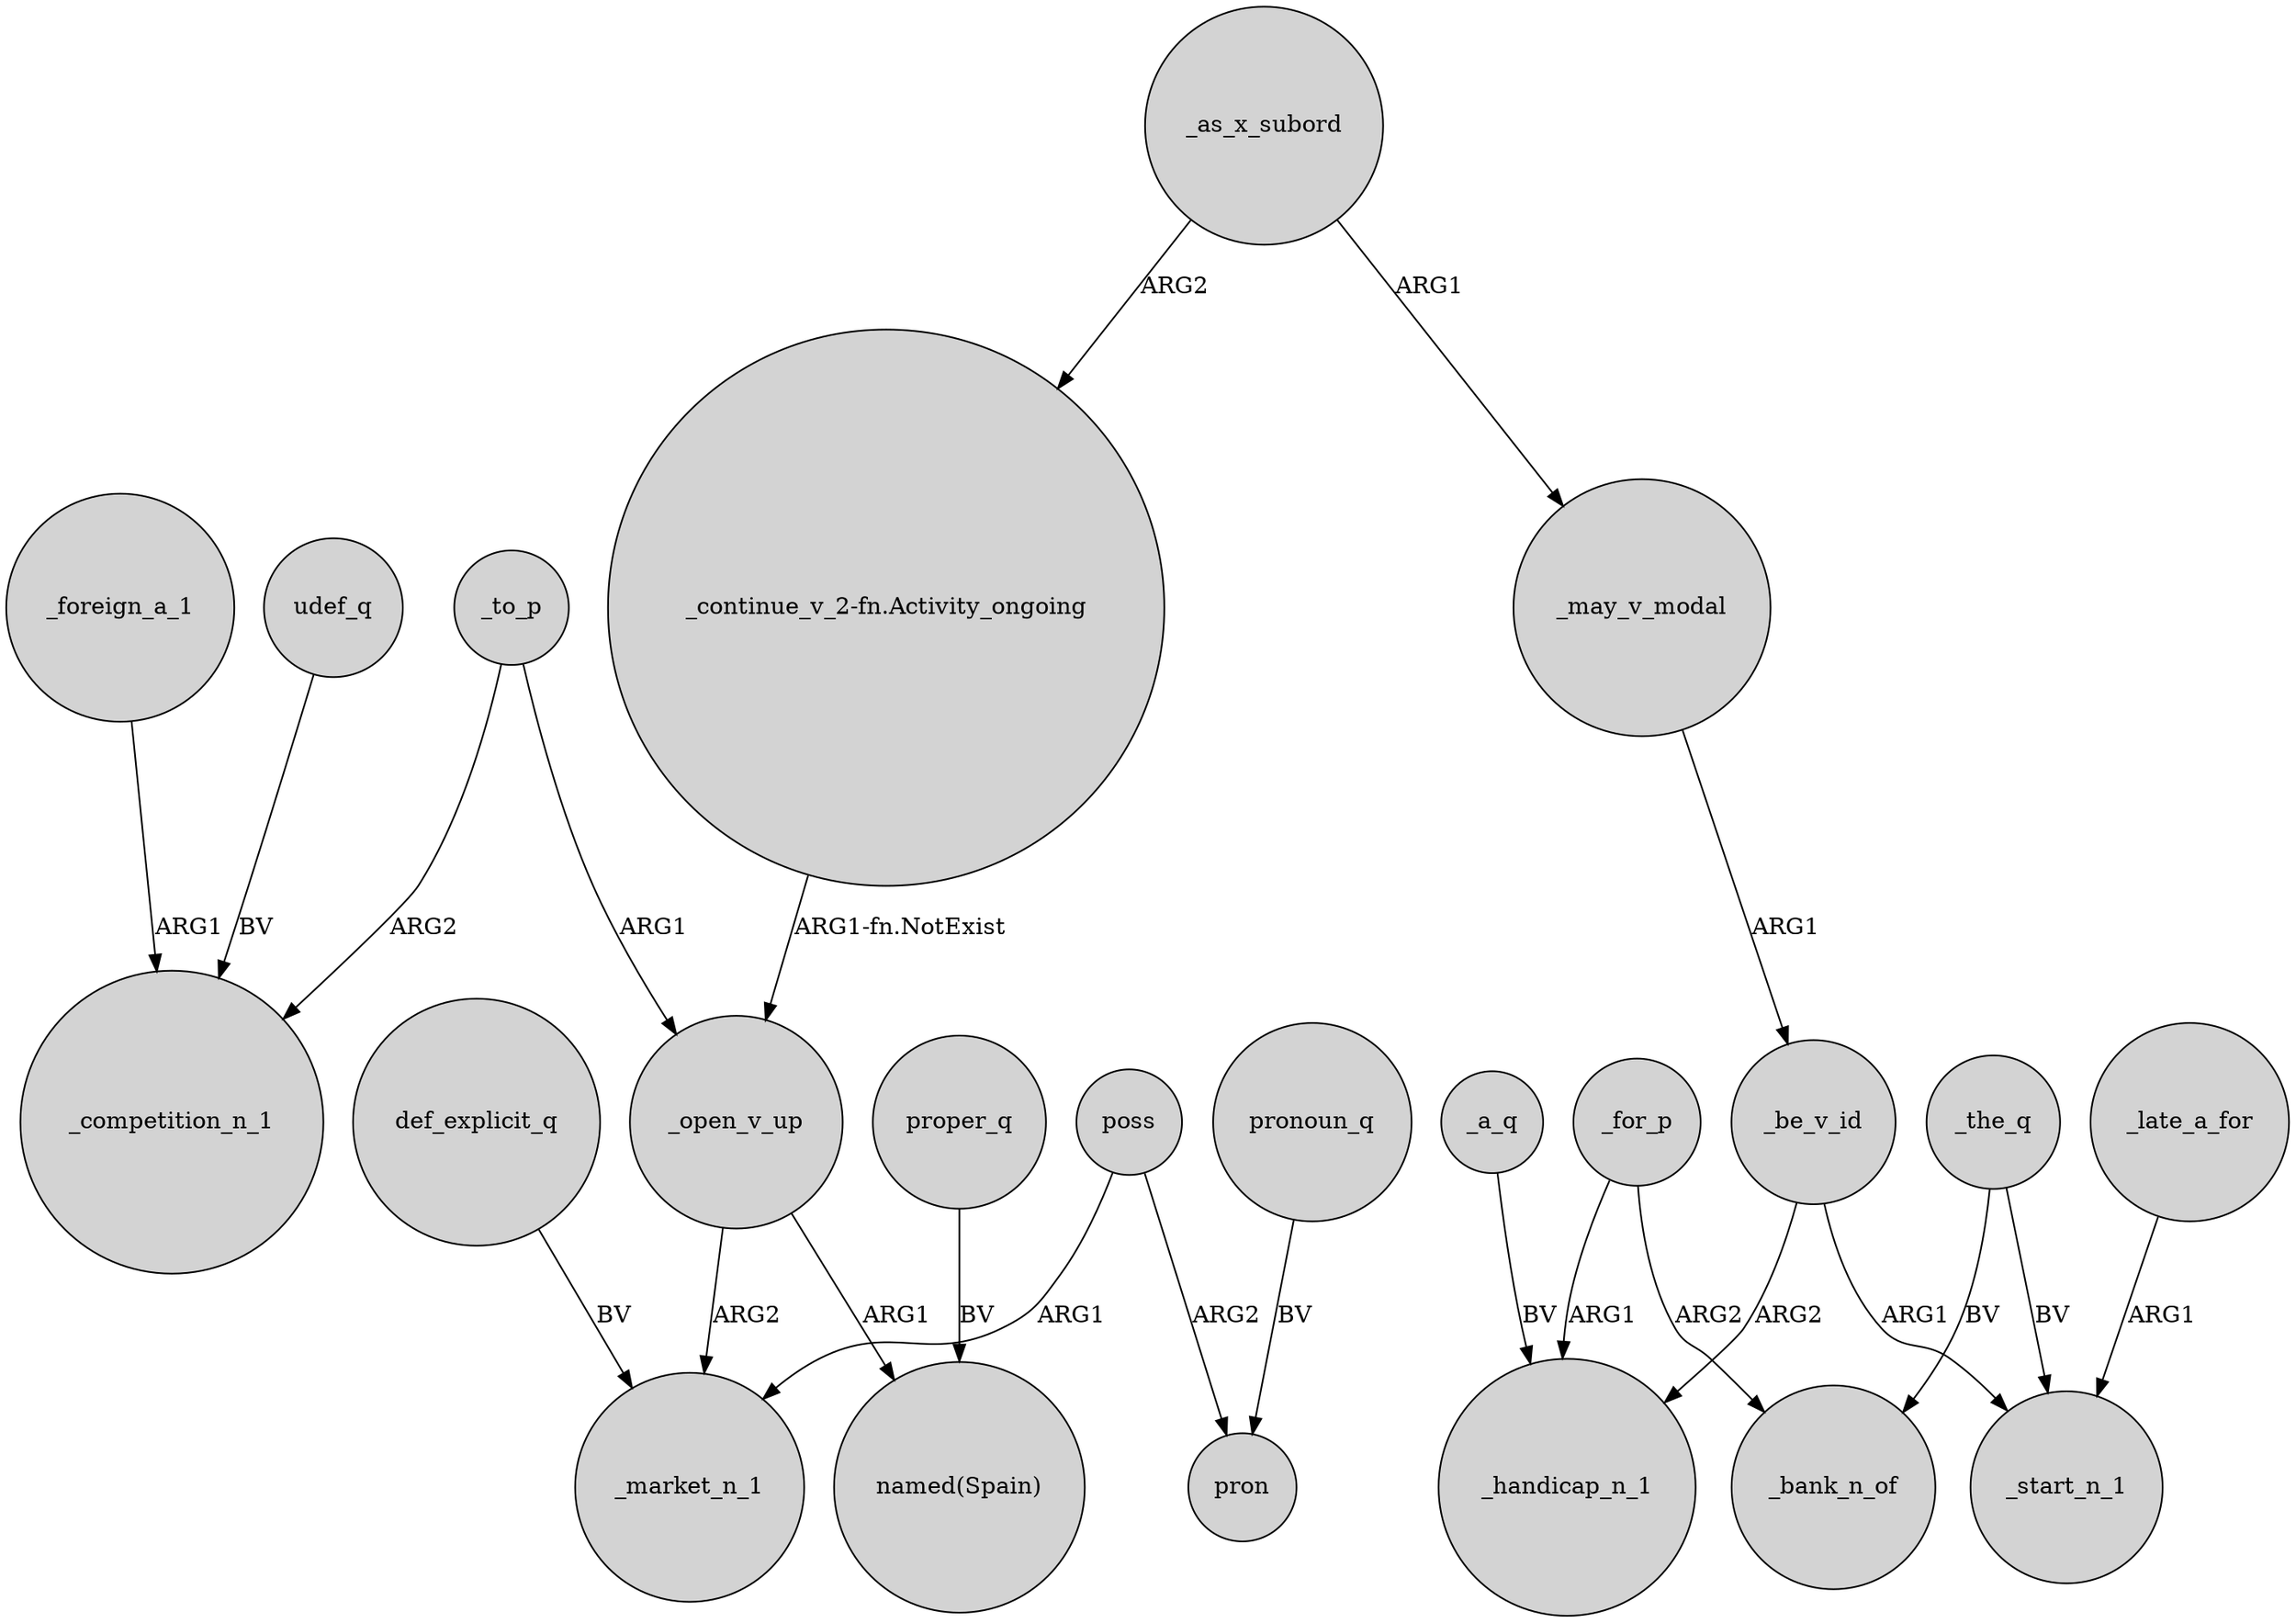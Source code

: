 digraph {
	node [shape=circle style=filled]
	udef_q -> _competition_n_1 [label=BV]
	_as_x_subord -> "_continue_v_2-fn.Activity_ongoing" [label=ARG2]
	_to_p -> _open_v_up [label=ARG1]
	poss -> pron [label=ARG2]
	_for_p -> _bank_n_of [label=ARG2]
	_to_p -> _competition_n_1 [label=ARG2]
	_as_x_subord -> _may_v_modal [label=ARG1]
	def_explicit_q -> _market_n_1 [label=BV]
	_for_p -> _handicap_n_1 [label=ARG1]
	poss -> _market_n_1 [label=ARG1]
	pronoun_q -> pron [label=BV]
	_the_q -> _bank_n_of [label=BV]
	_foreign_a_1 -> _competition_n_1 [label=ARG1]
	_be_v_id -> _start_n_1 [label=ARG1]
	_open_v_up -> "named(Spain)" [label=ARG1]
	proper_q -> "named(Spain)" [label=BV]
	_late_a_for -> _start_n_1 [label=ARG1]
	_a_q -> _handicap_n_1 [label=BV]
	_be_v_id -> _handicap_n_1 [label=ARG2]
	"_continue_v_2-fn.Activity_ongoing" -> _open_v_up [label="ARG1-fn.NotExist"]
	_may_v_modal -> _be_v_id [label=ARG1]
	_the_q -> _start_n_1 [label=BV]
	_open_v_up -> _market_n_1 [label=ARG2]
}
